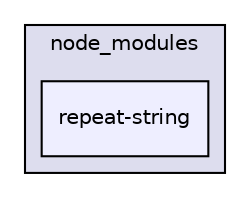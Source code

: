 digraph "gulp-src/node_modules/gulp-uglify/node_modules/uglify-js/node_modules/yargs/node_modules/cliui/node_modules/center-align/node_modules/align-text/node_modules/repeat-string" {
  compound=true
  node [ fontsize="10", fontname="Helvetica"];
  edge [ labelfontsize="10", labelfontname="Helvetica"];
  subgraph clusterdir_72108bc5aeec1ebbf68462e43272cd81 {
    graph [ bgcolor="#ddddee", pencolor="black", label="node_modules" fontname="Helvetica", fontsize="10", URL="dir_72108bc5aeec1ebbf68462e43272cd81.html"]
  dir_48249b263e06fc96fba9a80043eed6e1 [shape=box, label="repeat-string", style="filled", fillcolor="#eeeeff", pencolor="black", URL="dir_48249b263e06fc96fba9a80043eed6e1.html"];
  }
}
